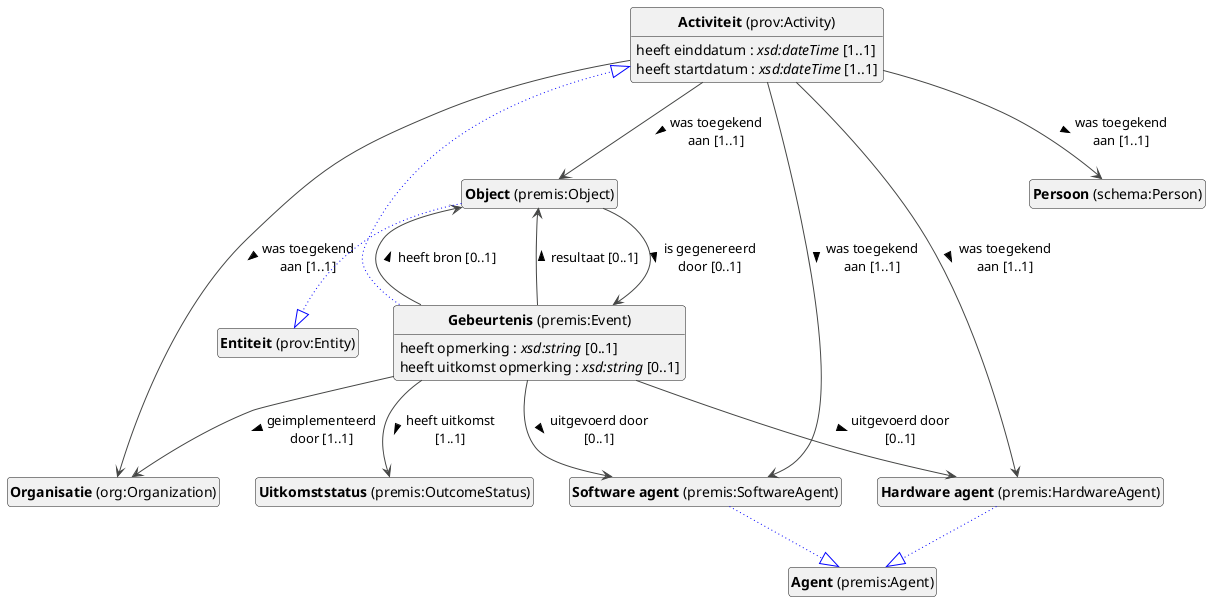 @startuml
!theme vibrant
skinparam classFontSize 14
!define LIGHTORANGE
skinparam componentStyle uml2
skinparam wrapMessageWidth 100
' skinparam ArrowColor #Maroon
' Remove shadows
skinparam shadowing false
'skinparam linetype polyline
skinparam ArrowMessageAlignment left


class "<b>Activiteit</b> (prov:Activity)" as prov_Activity [[#prov%3AActivity]]
class "<b>Gebeurtenis</b> (premis:Event)" as premis_Event [[#premis%3AEvent]]
class "<b>Activiteit</b> (prov:Activity)" as prov_Activity [[#prov%3AActivity]]
class "<b>Object</b> (premis:Object)" as premis_Object [[#premis%3AObject]]
class "<b>Entiteit</b> (prov:Entity)" as prov_Entity [[#prov%3AEntity]]
class "<b>Persoon</b> (schema:Person)" as schema_Person [[#schema%3APerson]]
class "<b>Organisatie</b> (org:Organization)" as org_Organization [[#org%3AOrganization]]
class "<b>Software agent</b> (premis:SoftwareAgent)" as premis_SoftwareAgent [[#premis%3ASoftwareAgent]]
class "<b>Agent</b> (premis:Agent)" as premis_Agent [[#premis%3AAgent]]
class "<b>Hardware agent</b> (premis:HardwareAgent)" as premis_HardwareAgent [[#premis%3AHardwareAgent]]
class "<b>Agent</b> (premis:Agent)" as premis_Agent [[#premis%3AAgent]]
class "<b>Uitkomststatus</b> (premis:OutcomeStatus)" as premis_OutcomeStatus [[#premis%3AOutcomeStatus]]


prov_Activity : heeft einddatum : <i>xsd:dateTime</i> [1..1]


prov_Activity : heeft startdatum : <i>xsd:dateTime</i> [1..1]


prov_Activity --> premis_Object : was toegekend aan [1..1] >
prov_Activity --> schema_Person : was toegekend aan [1..1] >
prov_Activity --> org_Organization : was toegekend aan [1..1] >
prov_Activity --> premis_SoftwareAgent : was toegekend aan [1..1] >
prov_Activity --> premis_HardwareAgent : was toegekend aan [1..1] >

premis_Event --|> prov_Activity #blue;line.dotted;text:blue


premis_Event --> org_Organization : geimplementeerd door [1..1] >

premis_Event --> premis_Object : heeft bron [0..1] >
premis_Event : heeft opmerking : <i>xsd:string</i> [0..1]


premis_Event --> premis_OutcomeStatus : heeft uitkomst [1..1] >
premis_Event : heeft uitkomst opmerking : <i>xsd:string</i> [0..1]


premis_Event --> premis_Object : resultaat [0..1] >

premis_Event --> premis_SoftwareAgent : uitgevoerd door [0..1] >
premis_Event --> premis_HardwareAgent : uitgevoerd door [0..1] >

premis_Object --|> prov_Entity #blue;line.dotted;text:blue


premis_Object --> premis_Event : is gegenereerd door [0..1] >





premis_SoftwareAgent --|> premis_Agent #blue;line.dotted;text:blue


premis_HardwareAgent --|> premis_Agent #blue;line.dotted;text:blue





hide circle
hide methods
hide empty members
@enduml


